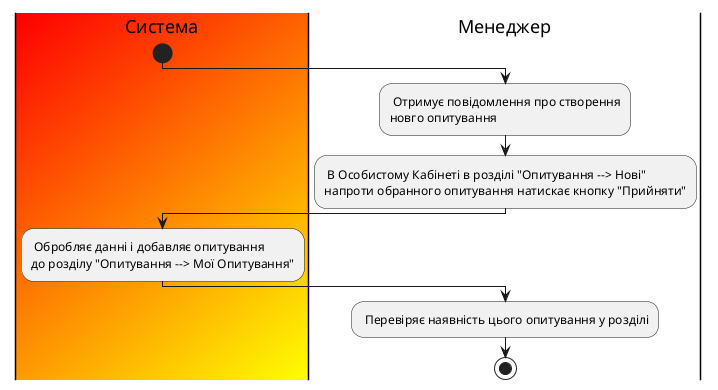 @startuml
skinparam ArchimateBackgroundColor #ffffff
skinparam	shadowing false
skinparam Note {
	BackgroundColor #B43434
	FontColor #ffffff
}

|#Red/Yellow|Система| 

start
|Менеджер| 

: Отримує повідомлення про створення
новго опитування;

: В Особистому Кабінеті в розділі "Опитування --> Нові"
напроти обранного опитування натискає кнопку "Прийняти";


|#Red/Yellow|Система| 
: Обробляє данні і добавляє опитування
до розділу "Опитування --> Мої Опитування";

|Менеджер|
: Перевіряє наявність цього опитування у розділі;
stop;


@enduml
